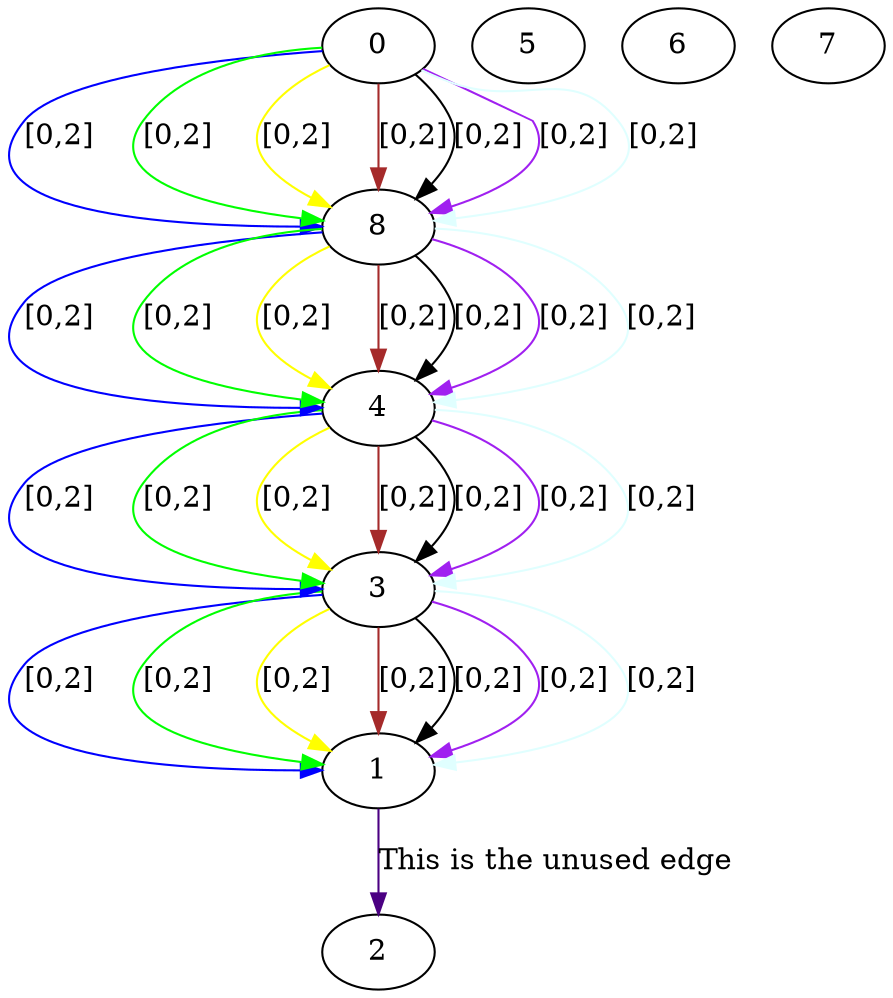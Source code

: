 digraph  {
0 [Country="United States", Internal=1, Latitude="42.37843", Longitude="-71.11644", label=0];
1 [Country="United States", Internal=1, Latitude="37.45383", Longitude="-122.18219", label=1];
2 [Country="United States", Internal=1, Latitude="34.42083", Longitude="-119.69819", label=2];
3 [Country="United States", Internal=1, Latitude="34.05223", Longitude="-118.24368", label=3];
4 [Country="United States", Internal=1, Latitude="34.01945", Longitude="-118.49119", label=4];
5 [Country="United States", Internal=1, Latitude="34.01945", Longitude="-118.49119", label=5];
6 [Country="United States", Internal=1, Latitude="40.76078", Longitude="-111.89105", label=6];
7 [Country="United States", Internal=1, Latitude="42.35954", Longitude="-71.09172", label=7];
8 [Country="United States", Internal=1, Latitude="42.3751", Longitude="-71.10561", label=8];
0 -> 8  [color=blue, key=0, label="[0,2]"];
0 -> 8  [color=green, key=1, label="[0,2]"];
0 -> 8  [color=yellow, key=2, label="[0,2]"];
0 -> 8  [color=brown, key=3, label="[0,2]"];
0 -> 8  [color=black, key=4, label="[0,2]"];
0 -> 8  [color=purple, key=5, label="[0,2]"];
0 -> 8  [color=lightcyan, key=6, label="[0,2]"];
1 -> 2  [color=indigo, key=0, label="This is the unused edge "];
3 -> 1  [color=blue, key=0, label="[0,2]"];
3 -> 1  [color=green, key=1, label="[0,2]"];
3 -> 1  [color=yellow, key=2, label="[0,2]"];
3 -> 1  [color=brown, key=3, label="[0,2]"];
3 -> 1  [color=black, key=4, label="[0,2]"];
3 -> 1  [color=purple, key=5, label="[0,2]"];
3 -> 1  [color=lightcyan, key=6, label="[0,2]"];
4 -> 3  [color=blue, key=0, label="[0,2]"];
4 -> 3  [color=green, key=1, label="[0,2]"];
4 -> 3  [color=yellow, key=2, label="[0,2]"];
4 -> 3  [color=brown, key=3, label="[0,2]"];
4 -> 3  [color=black, key=4, label="[0,2]"];
4 -> 3  [color=purple, key=5, label="[0,2]"];
4 -> 3  [color=lightcyan, key=6, label="[0,2]"];
8 -> 4  [color=blue, key=0, label="[0,2]"];
8 -> 4  [color=green, key=1, label="[0,2]"];
8 -> 4  [color=yellow, key=2, label="[0,2]"];
8 -> 4  [color=brown, key=3, label="[0,2]"];
8 -> 4  [color=black, key=4, label="[0,2]"];
8 -> 4  [color=purple, key=5, label="[0,2]"];
8 -> 4  [color=lightcyan, key=6, label="[0,2]"];
}
